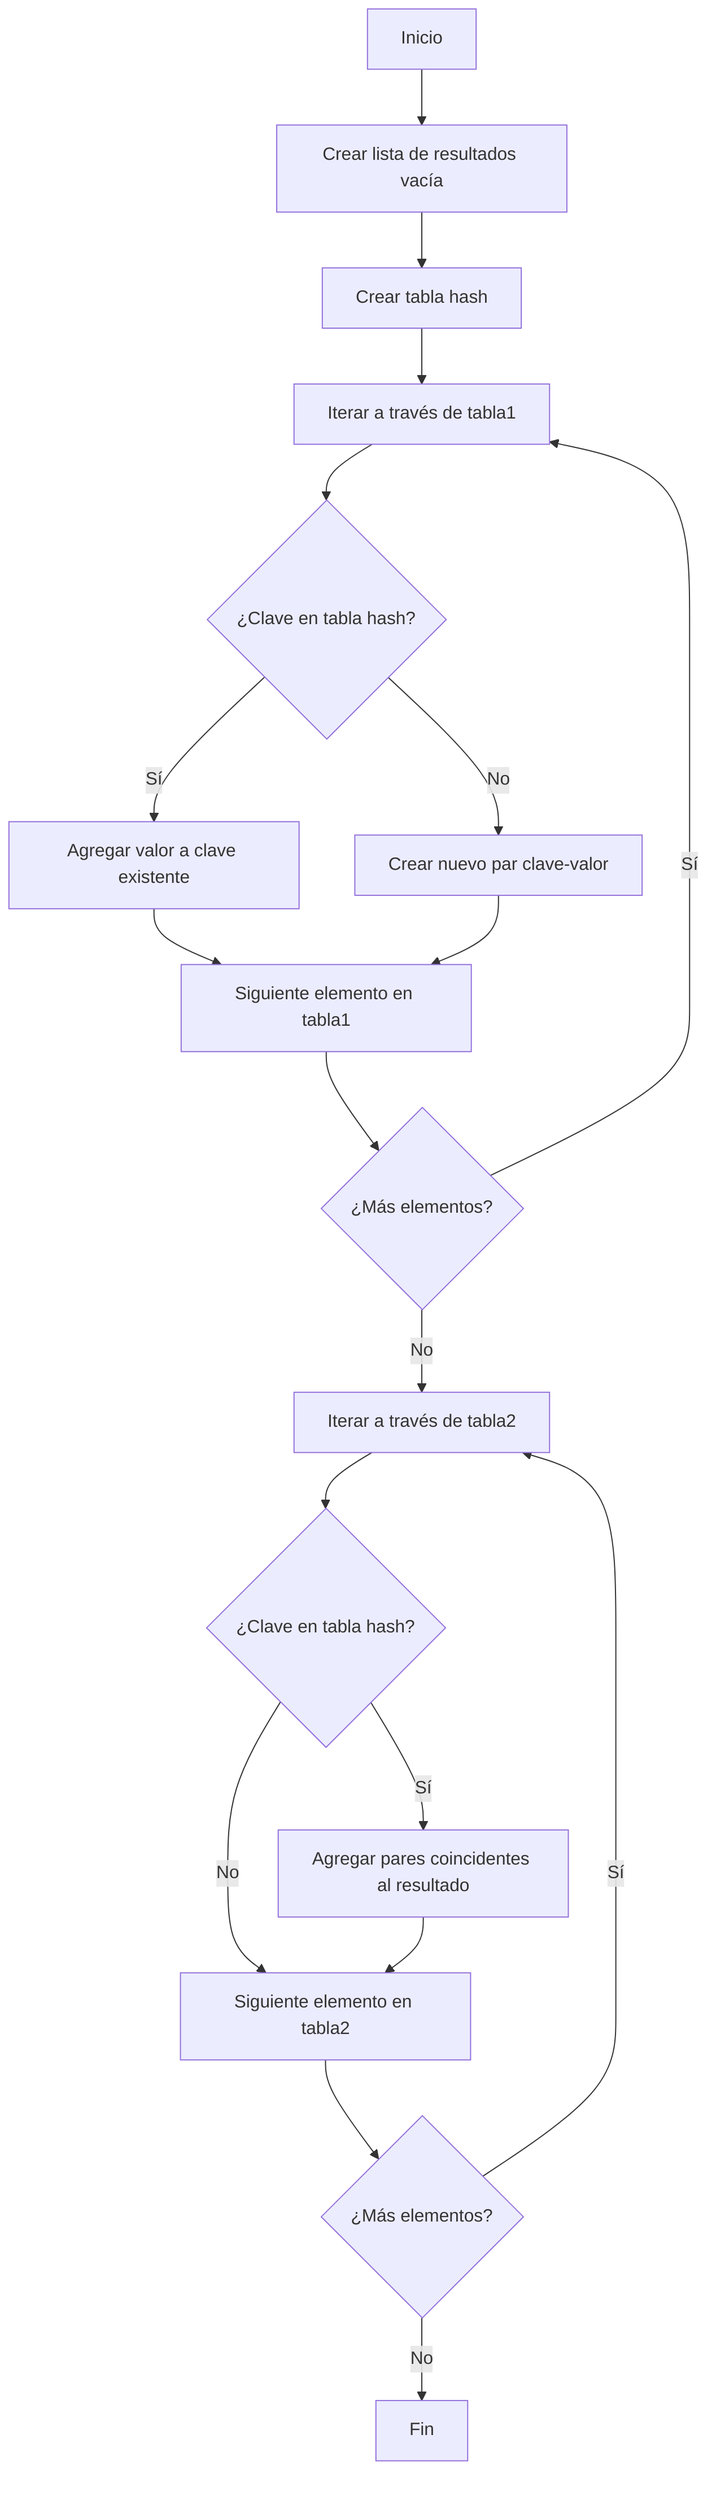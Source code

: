 graph TD
    A[Inicio] --> B[Crear lista de resultados vacía]
    B --> C[Crear tabla hash]
    C --> D[Iterar a través de tabla1]
    D --> E{¿Clave en tabla hash?}
    E -->|Sí| F[Agregar valor a clave existente]
    E -->|No| G[Crear nuevo par clave-valor]
    F --> H[Siguiente elemento en tabla1]
    G --> H
    H --> I{¿Más elementos?}
    I -->|Sí| D
    I -->|No| J[Iterar a través de tabla2]
    J --> K{¿Clave en tabla hash?}
    K -->|Sí| L[Agregar pares coincidentes al resultado]
    K -->|No| M[Siguiente elemento en tabla2]
    L --> M
    M --> N{¿Más elementos?}
    N -->|Sí| J
    N -->|No| O[Fin]